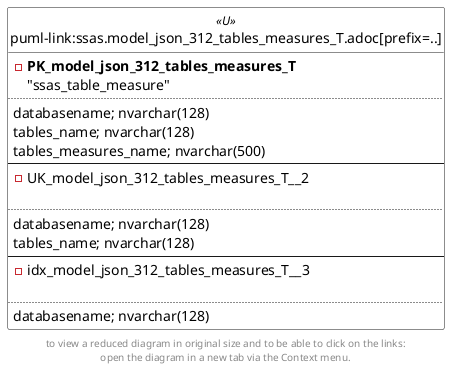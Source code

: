 @startuml
left to right direction
'top to bottom direction
hide circle
'avoide "." issues:
set namespaceSeparator none


skinparam class {
  BackgroundColor White
  BackgroundColor<<FN>> Yellow
  BackgroundColor<<FS>> Yellow
  BackgroundColor<<FT>> LightGray
  BackgroundColor<<IF>> Yellow
  BackgroundColor<<IS>> Yellow
  BackgroundColor<<P>> Aqua
  BackgroundColor<<PC>> Aqua
  BackgroundColor<<SN>> Yellow
  BackgroundColor<<SO>> SlateBlue
  BackgroundColor<<TF>> LightGray
  BackgroundColor<<TR>> Tomato
  BackgroundColor<<U>> White
  BackgroundColor<<V>> WhiteSmoke
  BackgroundColor<<X>> Aqua
}


entity "puml-link:ssas.model_json_312_tables_measures_T.adoc[prefix=..]" as ssas.model_json_312_tables_measures_T << U >> {
- **PK_model_json_312_tables_measures_T**
"ssas_table_measure"
..
databasename; nvarchar(128)
tables_name; nvarchar(128)
tables_measures_name; nvarchar(500)
--
- UK_model_json_312_tables_measures_T__2

..
databasename; nvarchar(128)
tables_name; nvarchar(128)
--
- idx_model_json_312_tables_measures_T__3

..
databasename; nvarchar(128)
}


footer
to view a reduced diagram in original size and to be able to click on the links:
open the diagram in a new tab via the Context menu.
end footer

@enduml

